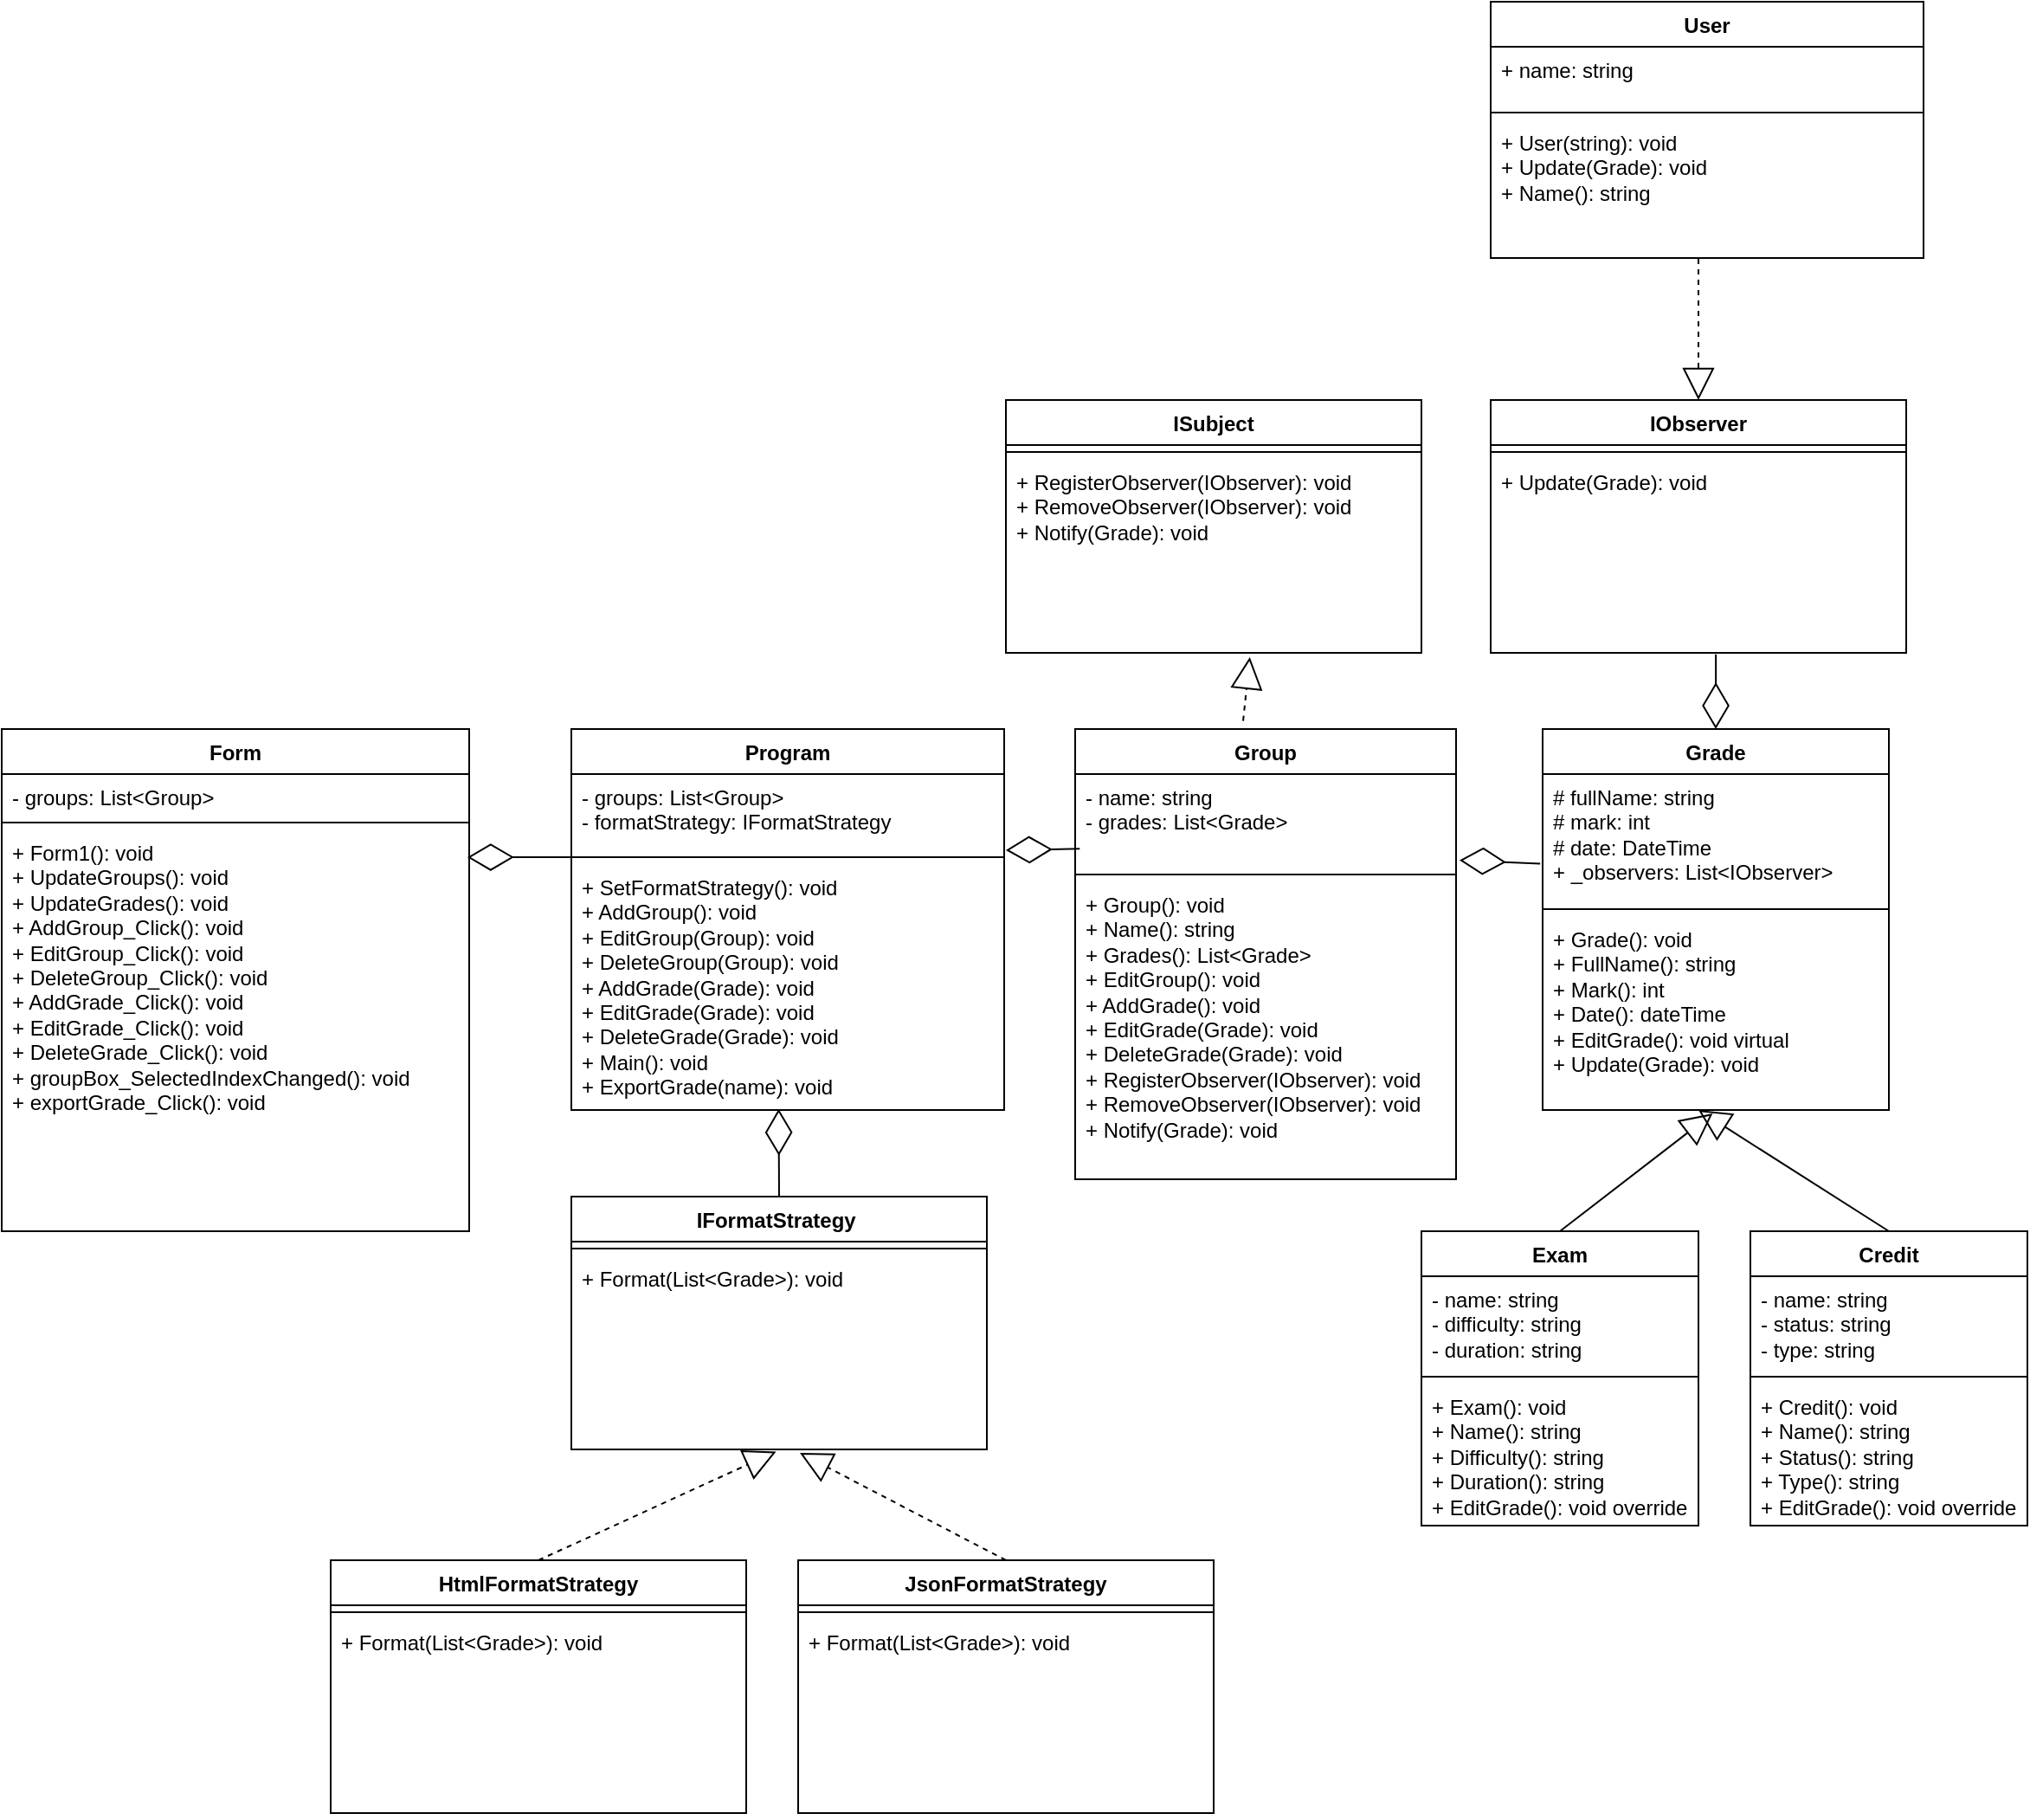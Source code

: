 <mxfile version="22.1.11" type="device">
  <diagram name="Страница — 1" id="GFOTFLtzgPRpSzbjr2tq">
    <mxGraphModel dx="703" dy="1800" grid="1" gridSize="10" guides="1" tooltips="1" connect="1" arrows="1" fold="1" page="0" pageScale="1" pageWidth="827" pageHeight="1169" math="0" shadow="0">
      <root>
        <mxCell id="0" />
        <mxCell id="1" parent="0" />
        <mxCell id="8iNLDXX8ebmuw0ggj1p6-49" value="Group" style="swimlane;fontStyle=1;align=center;verticalAlign=top;childLayout=stackLayout;horizontal=1;startSize=26;horizontalStack=0;resizeParent=1;resizeParentMax=0;resizeLast=0;collapsible=1;marginBottom=0;whiteSpace=wrap;html=1;" parent="1" vertex="1">
          <mxGeometry x="1360" y="-590" width="220" height="260" as="geometry" />
        </mxCell>
        <mxCell id="8iNLDXX8ebmuw0ggj1p6-50" value="- name: string&lt;br&gt;- grades:&amp;nbsp;List&amp;lt;Grade&amp;gt;" style="text;strokeColor=none;fillColor=none;align=left;verticalAlign=top;spacingLeft=4;spacingRight=4;overflow=hidden;rotatable=0;points=[[0,0.5],[1,0.5]];portConstraint=eastwest;whiteSpace=wrap;html=1;" parent="8iNLDXX8ebmuw0ggj1p6-49" vertex="1">
          <mxGeometry y="26" width="220" height="54" as="geometry" />
        </mxCell>
        <mxCell id="8iNLDXX8ebmuw0ggj1p6-51" value="" style="line;strokeWidth=1;fillColor=none;align=left;verticalAlign=middle;spacingTop=-1;spacingLeft=3;spacingRight=3;rotatable=0;labelPosition=right;points=[];portConstraint=eastwest;strokeColor=inherit;" parent="8iNLDXX8ebmuw0ggj1p6-49" vertex="1">
          <mxGeometry y="80" width="220" height="8" as="geometry" />
        </mxCell>
        <mxCell id="8iNLDXX8ebmuw0ggj1p6-52" value="+ Group(): void&lt;br&gt;+ Name(): string&lt;br&gt;+ Grades(): List&amp;lt;Grade&amp;gt;&lt;br&gt;+ EditGroup(): void&lt;br&gt;+ AddGrade(): void&lt;br&gt;+ EditGrade(Grade): void&lt;br&gt;+ DeleteGrade(Grade): void&lt;br&gt;+ RegisterObserver(IObserver): void&lt;br style=&quot;border-color: var(--border-color);&quot;&gt;+ RemoveObserver(IObserver): void&lt;br style=&quot;border-color: var(--border-color);&quot;&gt;+ Notify(Grade): void" style="text;strokeColor=none;fillColor=none;align=left;verticalAlign=top;spacingLeft=4;spacingRight=4;overflow=hidden;rotatable=0;points=[[0,0.5],[1,0.5]];portConstraint=eastwest;whiteSpace=wrap;html=1;" parent="8iNLDXX8ebmuw0ggj1p6-49" vertex="1">
          <mxGeometry y="88" width="220" height="172" as="geometry" />
        </mxCell>
        <mxCell id="8iNLDXX8ebmuw0ggj1p6-53" value="Grade" style="swimlane;fontStyle=1;align=center;verticalAlign=top;childLayout=stackLayout;horizontal=1;startSize=26;horizontalStack=0;resizeParent=1;resizeParentMax=0;resizeLast=0;collapsible=1;marginBottom=0;whiteSpace=wrap;html=1;" parent="1" vertex="1">
          <mxGeometry x="1630" y="-590" width="200" height="220" as="geometry" />
        </mxCell>
        <mxCell id="8iNLDXX8ebmuw0ggj1p6-54" value="# fullName: string&lt;br&gt;# mark: int&lt;br&gt;# date: DateTime&lt;br&gt;+ _observers: List&amp;lt;IObserver&amp;gt;" style="text;strokeColor=none;fillColor=none;align=left;verticalAlign=top;spacingLeft=4;spacingRight=4;overflow=hidden;rotatable=0;points=[[0,0.5],[1,0.5]];portConstraint=eastwest;whiteSpace=wrap;html=1;" parent="8iNLDXX8ebmuw0ggj1p6-53" vertex="1">
          <mxGeometry y="26" width="200" height="74" as="geometry" />
        </mxCell>
        <mxCell id="8iNLDXX8ebmuw0ggj1p6-55" value="" style="line;strokeWidth=1;fillColor=none;align=left;verticalAlign=middle;spacingTop=-1;spacingLeft=3;spacingRight=3;rotatable=0;labelPosition=right;points=[];portConstraint=eastwest;strokeColor=inherit;" parent="8iNLDXX8ebmuw0ggj1p6-53" vertex="1">
          <mxGeometry y="100" width="200" height="8" as="geometry" />
        </mxCell>
        <mxCell id="8iNLDXX8ebmuw0ggj1p6-56" value="+ Grade(): void&lt;br&gt;+ FullName(): string&lt;br&gt;+ Mark(): int&lt;br&gt;+ Date(): dateTime&lt;br&gt;+ EditGrade(): void virtual&lt;br&gt;+ Update(Grade): void" style="text;strokeColor=none;fillColor=none;align=left;verticalAlign=top;spacingLeft=4;spacingRight=4;overflow=hidden;rotatable=0;points=[[0,0.5],[1,0.5]];portConstraint=eastwest;whiteSpace=wrap;html=1;" parent="8iNLDXX8ebmuw0ggj1p6-53" vertex="1">
          <mxGeometry y="108" width="200" height="112" as="geometry" />
        </mxCell>
        <mxCell id="8iNLDXX8ebmuw0ggj1p6-57" value="Exam" style="swimlane;fontStyle=1;align=center;verticalAlign=top;childLayout=stackLayout;horizontal=1;startSize=26;horizontalStack=0;resizeParent=1;resizeParentMax=0;resizeLast=0;collapsible=1;marginBottom=0;whiteSpace=wrap;html=1;" parent="1" vertex="1">
          <mxGeometry x="1560" y="-300" width="160" height="170" as="geometry" />
        </mxCell>
        <mxCell id="8iNLDXX8ebmuw0ggj1p6-58" value="- name: string&lt;br&gt;- difficulty: string&lt;br&gt;- duration: string" style="text;strokeColor=none;fillColor=none;align=left;verticalAlign=top;spacingLeft=4;spacingRight=4;overflow=hidden;rotatable=0;points=[[0,0.5],[1,0.5]];portConstraint=eastwest;whiteSpace=wrap;html=1;" parent="8iNLDXX8ebmuw0ggj1p6-57" vertex="1">
          <mxGeometry y="26" width="160" height="54" as="geometry" />
        </mxCell>
        <mxCell id="8iNLDXX8ebmuw0ggj1p6-59" value="" style="line;strokeWidth=1;fillColor=none;align=left;verticalAlign=middle;spacingTop=-1;spacingLeft=3;spacingRight=3;rotatable=0;labelPosition=right;points=[];portConstraint=eastwest;strokeColor=inherit;" parent="8iNLDXX8ebmuw0ggj1p6-57" vertex="1">
          <mxGeometry y="80" width="160" height="8" as="geometry" />
        </mxCell>
        <mxCell id="8iNLDXX8ebmuw0ggj1p6-60" value="+ Exam(): void&lt;br&gt;+ Name(): string&lt;br&gt;+ Difficulty(): string&lt;br&gt;+ Duration(): string&lt;br&gt;+ EditGrade(): void override" style="text;strokeColor=none;fillColor=none;align=left;verticalAlign=top;spacingLeft=4;spacingRight=4;overflow=hidden;rotatable=0;points=[[0,0.5],[1,0.5]];portConstraint=eastwest;whiteSpace=wrap;html=1;" parent="8iNLDXX8ebmuw0ggj1p6-57" vertex="1">
          <mxGeometry y="88" width="160" height="82" as="geometry" />
        </mxCell>
        <mxCell id="8iNLDXX8ebmuw0ggj1p6-61" value="Credit" style="swimlane;fontStyle=1;align=center;verticalAlign=top;childLayout=stackLayout;horizontal=1;startSize=26;horizontalStack=0;resizeParent=1;resizeParentMax=0;resizeLast=0;collapsible=1;marginBottom=0;whiteSpace=wrap;html=1;" parent="1" vertex="1">
          <mxGeometry x="1750" y="-300" width="160" height="170" as="geometry" />
        </mxCell>
        <mxCell id="8iNLDXX8ebmuw0ggj1p6-62" value="- name: string&lt;br&gt;- status: string&lt;br&gt;- type: string" style="text;strokeColor=none;fillColor=none;align=left;verticalAlign=top;spacingLeft=4;spacingRight=4;overflow=hidden;rotatable=0;points=[[0,0.5],[1,0.5]];portConstraint=eastwest;whiteSpace=wrap;html=1;" parent="8iNLDXX8ebmuw0ggj1p6-61" vertex="1">
          <mxGeometry y="26" width="160" height="54" as="geometry" />
        </mxCell>
        <mxCell id="8iNLDXX8ebmuw0ggj1p6-63" value="" style="line;strokeWidth=1;fillColor=none;align=left;verticalAlign=middle;spacingTop=-1;spacingLeft=3;spacingRight=3;rotatable=0;labelPosition=right;points=[];portConstraint=eastwest;strokeColor=inherit;" parent="8iNLDXX8ebmuw0ggj1p6-61" vertex="1">
          <mxGeometry y="80" width="160" height="8" as="geometry" />
        </mxCell>
        <mxCell id="8iNLDXX8ebmuw0ggj1p6-64" value="+ Credit(): void&lt;br&gt;+ Name(): string&lt;br style=&quot;border-color: var(--border-color);&quot;&gt;+ Status(): string&lt;br style=&quot;border-color: var(--border-color);&quot;&gt;+ Type(): string&lt;br&gt;+ EditGrade(): void&amp;nbsp;override" style="text;strokeColor=none;fillColor=none;align=left;verticalAlign=top;spacingLeft=4;spacingRight=4;overflow=hidden;rotatable=0;points=[[0,0.5],[1,0.5]];portConstraint=eastwest;whiteSpace=wrap;html=1;" parent="8iNLDXX8ebmuw0ggj1p6-61" vertex="1">
          <mxGeometry y="88" width="160" height="82" as="geometry" />
        </mxCell>
        <mxCell id="8iNLDXX8ebmuw0ggj1p6-65" value="Program" style="swimlane;fontStyle=1;align=center;verticalAlign=top;childLayout=stackLayout;horizontal=1;startSize=26;horizontalStack=0;resizeParent=1;resizeParentMax=0;resizeLast=0;collapsible=1;marginBottom=0;whiteSpace=wrap;html=1;" parent="1" vertex="1">
          <mxGeometry x="1069" y="-590" width="250" height="220" as="geometry" />
        </mxCell>
        <mxCell id="8iNLDXX8ebmuw0ggj1p6-66" value="- groups: List&amp;lt;Group&amp;gt;&lt;br&gt;- formatStrategy:&amp;nbsp;IFormatStrategy" style="text;strokeColor=none;fillColor=none;align=left;verticalAlign=top;spacingLeft=4;spacingRight=4;overflow=hidden;rotatable=0;points=[[0,0.5],[1,0.5]];portConstraint=eastwest;whiteSpace=wrap;html=1;" parent="8iNLDXX8ebmuw0ggj1p6-65" vertex="1">
          <mxGeometry y="26" width="250" height="44" as="geometry" />
        </mxCell>
        <mxCell id="8iNLDXX8ebmuw0ggj1p6-67" value="" style="line;strokeWidth=1;fillColor=none;align=left;verticalAlign=middle;spacingTop=-1;spacingLeft=3;spacingRight=3;rotatable=0;labelPosition=right;points=[];portConstraint=eastwest;strokeColor=inherit;" parent="8iNLDXX8ebmuw0ggj1p6-65" vertex="1">
          <mxGeometry y="70" width="250" height="8" as="geometry" />
        </mxCell>
        <mxCell id="8iNLDXX8ebmuw0ggj1p6-68" value="+ SetFormatStrategy(): void&lt;br&gt;+ AddGroup(): void&lt;br&gt;+ EditGroup(Group): void&lt;br&gt;+ DeleteGroup(Group): void&lt;br&gt;+ AddGrade(Grade): void&lt;br&gt;&lt;div&gt;+ EditGrade(Grade): void&lt;br style=&quot;border-color: var(--border-color);&quot;&gt;&lt;div style=&quot;border-color: var(--border-color);&quot;&gt;+ DeleteGrade(Grade): void&lt;/div&gt;&lt;div style=&quot;border-color: var(--border-color);&quot;&gt;&lt;span style=&quot;background-color: initial;&quot;&gt;+ Main(): void&lt;/span&gt;&lt;/div&gt;&lt;/div&gt;&lt;div&gt;&lt;div style=&quot;border-color: var(--border-color);&quot;&gt;&lt;div style=&quot;border-color: var(--border-color);&quot;&gt;&lt;div style=&quot;border-color: var(--border-color);&quot;&gt;+ ExportGrade(name): void&lt;/div&gt;&lt;/div&gt;&lt;/div&gt;&lt;/div&gt;" style="text;strokeColor=none;fillColor=none;align=left;verticalAlign=top;spacingLeft=4;spacingRight=4;overflow=hidden;rotatable=0;points=[[0,0.5],[1,0.5]];portConstraint=eastwest;whiteSpace=wrap;html=1;" parent="8iNLDXX8ebmuw0ggj1p6-65" vertex="1">
          <mxGeometry y="78" width="250" height="142" as="geometry" />
        </mxCell>
        <mxCell id="8iNLDXX8ebmuw0ggj1p6-140" value="" style="endArrow=block;endSize=16;endFill=0;html=1;rounded=0;exitX=0.5;exitY=0;exitDx=0;exitDy=0;entryX=0.491;entryY=1.018;entryDx=0;entryDy=0;entryPerimeter=0;" parent="1" source="8iNLDXX8ebmuw0ggj1p6-57" target="8iNLDXX8ebmuw0ggj1p6-56" edge="1">
          <mxGeometry width="160" relative="1" as="geometry">
            <mxPoint x="1620" y="-330" as="sourcePoint" />
            <mxPoint x="1780" y="-330" as="targetPoint" />
          </mxGeometry>
        </mxCell>
        <mxCell id="8iNLDXX8ebmuw0ggj1p6-141" value="" style="endArrow=block;endSize=16;endFill=0;html=1;rounded=0;exitX=0.5;exitY=0;exitDx=0;exitDy=0;" parent="1" source="8iNLDXX8ebmuw0ggj1p6-61" edge="1">
          <mxGeometry width="160" relative="1" as="geometry">
            <mxPoint x="1600" y="-290" as="sourcePoint" />
            <mxPoint x="1720" y="-370" as="targetPoint" />
          </mxGeometry>
        </mxCell>
        <mxCell id="6GRpc2VGxA_-rPjEqwCp-7" value="" style="endArrow=diamondThin;endFill=0;endSize=24;html=1;rounded=0;exitX=0.012;exitY=0.799;exitDx=0;exitDy=0;exitPerimeter=0;" parent="1" source="8iNLDXX8ebmuw0ggj1p6-50" edge="1">
          <mxGeometry width="160" relative="1" as="geometry">
            <mxPoint x="1290" y="-410" as="sourcePoint" />
            <mxPoint x="1320" y="-520" as="targetPoint" />
          </mxGeometry>
        </mxCell>
        <mxCell id="6GRpc2VGxA_-rPjEqwCp-8" value="" style="endArrow=diamondThin;endFill=0;endSize=24;html=1;rounded=0;exitX=-0.007;exitY=0.699;exitDx=0;exitDy=0;exitPerimeter=0;entryX=1.009;entryY=0.921;entryDx=0;entryDy=0;entryPerimeter=0;" parent="1" source="8iNLDXX8ebmuw0ggj1p6-54" target="8iNLDXX8ebmuw0ggj1p6-50" edge="1">
          <mxGeometry width="160" relative="1" as="geometry">
            <mxPoint x="1391" y="-507" as="sourcePoint" />
            <mxPoint x="1321" y="-508" as="targetPoint" />
          </mxGeometry>
        </mxCell>
        <mxCell id="9lnRajTz5Ouu1abNd_NG-1" value="Form" style="swimlane;fontStyle=1;align=center;verticalAlign=top;childLayout=stackLayout;horizontal=1;startSize=26;horizontalStack=0;resizeParent=1;resizeParentMax=0;resizeLast=0;collapsible=1;marginBottom=0;whiteSpace=wrap;html=1;" parent="1" vertex="1">
          <mxGeometry x="740" y="-590" width="270" height="290" as="geometry" />
        </mxCell>
        <mxCell id="9lnRajTz5Ouu1abNd_NG-2" value="- groups: List&amp;lt;Group&amp;gt;" style="text;strokeColor=none;fillColor=none;align=left;verticalAlign=top;spacingLeft=4;spacingRight=4;overflow=hidden;rotatable=0;points=[[0,0.5],[1,0.5]];portConstraint=eastwest;whiteSpace=wrap;html=1;" parent="9lnRajTz5Ouu1abNd_NG-1" vertex="1">
          <mxGeometry y="26" width="270" height="24" as="geometry" />
        </mxCell>
        <mxCell id="9lnRajTz5Ouu1abNd_NG-3" value="" style="line;strokeWidth=1;fillColor=none;align=left;verticalAlign=middle;spacingTop=-1;spacingLeft=3;spacingRight=3;rotatable=0;labelPosition=right;points=[];portConstraint=eastwest;strokeColor=inherit;" parent="9lnRajTz5Ouu1abNd_NG-1" vertex="1">
          <mxGeometry y="50" width="270" height="8" as="geometry" />
        </mxCell>
        <mxCell id="9lnRajTz5Ouu1abNd_NG-4" value="+ Form1(): void&lt;br&gt;+ UpdateGroups(): void&lt;br&gt;+ UpdateGrades(): void&lt;br&gt;+ AddGroup_Click(): void&lt;br&gt;+ EditGroup_Click(): void&lt;br&gt;+ DeleteGroup_Click(): void&lt;br&gt;+ AddGrade_Click(): void&lt;br style=&quot;border-color: var(--border-color);&quot;&gt;+ EditGrade_Click(): void&lt;br style=&quot;border-color: var(--border-color);&quot;&gt;+ DeleteGrade_Click(): void&lt;br&gt;+ groupBox_SelectedIndexChanged(): void&lt;br&gt;+&amp;nbsp;exportGrade_Click(): void" style="text;strokeColor=none;fillColor=none;align=left;verticalAlign=top;spacingLeft=4;spacingRight=4;overflow=hidden;rotatable=0;points=[[0,0.5],[1,0.5]];portConstraint=eastwest;whiteSpace=wrap;html=1;" parent="9lnRajTz5Ouu1abNd_NG-1" vertex="1">
          <mxGeometry y="58" width="270" height="232" as="geometry" />
        </mxCell>
        <mxCell id="9lnRajTz5Ouu1abNd_NG-5" value="" style="endArrow=diamondThin;endFill=0;endSize=24;html=1;rounded=0;entryX=0.996;entryY=0.069;entryDx=0;entryDy=0;entryPerimeter=0;" parent="1" target="9lnRajTz5Ouu1abNd_NG-4" edge="1">
          <mxGeometry width="160" relative="1" as="geometry">
            <mxPoint x="1070" y="-516" as="sourcePoint" />
            <mxPoint x="1323" y="-510" as="targetPoint" />
          </mxGeometry>
        </mxCell>
        <mxCell id="9RWYsIE_WzVnMkwFAWG--5" value="IFormatStrategy&amp;nbsp;" style="swimlane;fontStyle=1;align=center;verticalAlign=top;childLayout=stackLayout;horizontal=1;startSize=26;horizontalStack=0;resizeParent=1;resizeParentMax=0;resizeLast=0;collapsible=1;marginBottom=0;whiteSpace=wrap;html=1;" parent="1" vertex="1">
          <mxGeometry x="1069" y="-320" width="240" height="146" as="geometry" />
        </mxCell>
        <mxCell id="9RWYsIE_WzVnMkwFAWG--7" value="" style="line;strokeWidth=1;fillColor=none;align=left;verticalAlign=middle;spacingTop=-1;spacingLeft=3;spacingRight=3;rotatable=0;labelPosition=right;points=[];portConstraint=eastwest;strokeColor=inherit;" parent="9RWYsIE_WzVnMkwFAWG--5" vertex="1">
          <mxGeometry y="26" width="240" height="8" as="geometry" />
        </mxCell>
        <mxCell id="9RWYsIE_WzVnMkwFAWG--8" value="+ Format(List&amp;lt;Grade&amp;gt;): void" style="text;strokeColor=none;fillColor=none;align=left;verticalAlign=top;spacingLeft=4;spacingRight=4;overflow=hidden;rotatable=0;points=[[0,0.5],[1,0.5]];portConstraint=eastwest;whiteSpace=wrap;html=1;" parent="9RWYsIE_WzVnMkwFAWG--5" vertex="1">
          <mxGeometry y="34" width="240" height="112" as="geometry" />
        </mxCell>
        <mxCell id="9RWYsIE_WzVnMkwFAWG--9" value="HtmlFormatStrategy" style="swimlane;fontStyle=1;align=center;verticalAlign=top;childLayout=stackLayout;horizontal=1;startSize=26;horizontalStack=0;resizeParent=1;resizeParentMax=0;resizeLast=0;collapsible=1;marginBottom=0;whiteSpace=wrap;html=1;" parent="1" vertex="1">
          <mxGeometry x="930" y="-110" width="240" height="146" as="geometry" />
        </mxCell>
        <mxCell id="9RWYsIE_WzVnMkwFAWG--11" value="" style="line;strokeWidth=1;fillColor=none;align=left;verticalAlign=middle;spacingTop=-1;spacingLeft=3;spacingRight=3;rotatable=0;labelPosition=right;points=[];portConstraint=eastwest;strokeColor=inherit;" parent="9RWYsIE_WzVnMkwFAWG--9" vertex="1">
          <mxGeometry y="26" width="240" height="8" as="geometry" />
        </mxCell>
        <mxCell id="9RWYsIE_WzVnMkwFAWG--12" value="+ Format(List&amp;lt;Grade&amp;gt;): void" style="text;strokeColor=none;fillColor=none;align=left;verticalAlign=top;spacingLeft=4;spacingRight=4;overflow=hidden;rotatable=0;points=[[0,0.5],[1,0.5]];portConstraint=eastwest;whiteSpace=wrap;html=1;" parent="9RWYsIE_WzVnMkwFAWG--9" vertex="1">
          <mxGeometry y="34" width="240" height="112" as="geometry" />
        </mxCell>
        <mxCell id="9RWYsIE_WzVnMkwFAWG--13" value="JsonFormatStrategy" style="swimlane;fontStyle=1;align=center;verticalAlign=top;childLayout=stackLayout;horizontal=1;startSize=26;horizontalStack=0;resizeParent=1;resizeParentMax=0;resizeLast=0;collapsible=1;marginBottom=0;whiteSpace=wrap;html=1;" parent="1" vertex="1">
          <mxGeometry x="1200" y="-110" width="240" height="146" as="geometry" />
        </mxCell>
        <mxCell id="9RWYsIE_WzVnMkwFAWG--15" value="" style="line;strokeWidth=1;fillColor=none;align=left;verticalAlign=middle;spacingTop=-1;spacingLeft=3;spacingRight=3;rotatable=0;labelPosition=right;points=[];portConstraint=eastwest;strokeColor=inherit;" parent="9RWYsIE_WzVnMkwFAWG--13" vertex="1">
          <mxGeometry y="26" width="240" height="8" as="geometry" />
        </mxCell>
        <mxCell id="9RWYsIE_WzVnMkwFAWG--16" value="+ Format(List&amp;lt;Grade&amp;gt;): void" style="text;strokeColor=none;fillColor=none;align=left;verticalAlign=top;spacingLeft=4;spacingRight=4;overflow=hidden;rotatable=0;points=[[0,0.5],[1,0.5]];portConstraint=eastwest;whiteSpace=wrap;html=1;" parent="9RWYsIE_WzVnMkwFAWG--13" vertex="1">
          <mxGeometry y="34" width="240" height="112" as="geometry" />
        </mxCell>
        <mxCell id="9RWYsIE_WzVnMkwFAWG--17" value="" style="endArrow=diamondThin;endFill=0;endSize=24;html=1;rounded=0;entryX=0.479;entryY=0.996;entryDx=0;entryDy=0;entryPerimeter=0;exitX=0.5;exitY=0;exitDx=0;exitDy=0;" parent="1" source="9RWYsIE_WzVnMkwFAWG--5" target="8iNLDXX8ebmuw0ggj1p6-68" edge="1">
          <mxGeometry width="160" relative="1" as="geometry">
            <mxPoint x="1080" y="-506" as="sourcePoint" />
            <mxPoint x="1019" y="-506" as="targetPoint" />
          </mxGeometry>
        </mxCell>
        <mxCell id="9RWYsIE_WzVnMkwFAWG--18" value="" style="endArrow=block;endSize=16;endFill=0;html=1;rounded=0;exitX=0.5;exitY=0;exitDx=0;exitDy=0;entryX=0.493;entryY=1.011;entryDx=0;entryDy=0;entryPerimeter=0;dashed=1;" parent="1" source="9RWYsIE_WzVnMkwFAWG--9" target="9RWYsIE_WzVnMkwFAWG--8" edge="1">
          <mxGeometry width="160" relative="1" as="geometry">
            <mxPoint x="1309" y="-162" as="sourcePoint" />
            <mxPoint x="1412" y="-250" as="targetPoint" />
          </mxGeometry>
        </mxCell>
        <mxCell id="9RWYsIE_WzVnMkwFAWG--19" value="" style="endArrow=block;endSize=16;endFill=0;html=1;rounded=0;exitX=0.5;exitY=0;exitDx=0;exitDy=0;entryX=0.55;entryY=1.018;entryDx=0;entryDy=0;entryPerimeter=0;dashed=1;" parent="1" source="9RWYsIE_WzVnMkwFAWG--13" target="9RWYsIE_WzVnMkwFAWG--8" edge="1">
          <mxGeometry width="160" relative="1" as="geometry">
            <mxPoint x="1060" y="-100" as="sourcePoint" />
            <mxPoint x="1197" y="-163" as="targetPoint" />
          </mxGeometry>
        </mxCell>
        <mxCell id="vVy9DuN9LTIe5OOqnooR-1" value="IObserver" style="swimlane;fontStyle=1;align=center;verticalAlign=top;childLayout=stackLayout;horizontal=1;startSize=26;horizontalStack=0;resizeParent=1;resizeParentMax=0;resizeLast=0;collapsible=1;marginBottom=0;whiteSpace=wrap;html=1;" vertex="1" parent="1">
          <mxGeometry x="1600" y="-780" width="240" height="146" as="geometry" />
        </mxCell>
        <mxCell id="vVy9DuN9LTIe5OOqnooR-2" value="" style="line;strokeWidth=1;fillColor=none;align=left;verticalAlign=middle;spacingTop=-1;spacingLeft=3;spacingRight=3;rotatable=0;labelPosition=right;points=[];portConstraint=eastwest;strokeColor=inherit;" vertex="1" parent="vVy9DuN9LTIe5OOqnooR-1">
          <mxGeometry y="26" width="240" height="8" as="geometry" />
        </mxCell>
        <mxCell id="vVy9DuN9LTIe5OOqnooR-3" value="+ Update(Grade): void" style="text;strokeColor=none;fillColor=none;align=left;verticalAlign=top;spacingLeft=4;spacingRight=4;overflow=hidden;rotatable=0;points=[[0,0.5],[1,0.5]];portConstraint=eastwest;whiteSpace=wrap;html=1;" vertex="1" parent="vVy9DuN9LTIe5OOqnooR-1">
          <mxGeometry y="34" width="240" height="112" as="geometry" />
        </mxCell>
        <mxCell id="vVy9DuN9LTIe5OOqnooR-7" value="User" style="swimlane;fontStyle=1;align=center;verticalAlign=top;childLayout=stackLayout;horizontal=1;startSize=26;horizontalStack=0;resizeParent=1;resizeParentMax=0;resizeLast=0;collapsible=1;marginBottom=0;whiteSpace=wrap;html=1;" vertex="1" parent="1">
          <mxGeometry x="1600" y="-1010" width="250" height="148" as="geometry" />
        </mxCell>
        <mxCell id="vVy9DuN9LTIe5OOqnooR-8" value="+ name: string" style="text;strokeColor=none;fillColor=none;align=left;verticalAlign=top;spacingLeft=4;spacingRight=4;overflow=hidden;rotatable=0;points=[[0,0.5],[1,0.5]];portConstraint=eastwest;whiteSpace=wrap;html=1;" vertex="1" parent="vVy9DuN9LTIe5OOqnooR-7">
          <mxGeometry y="26" width="250" height="34" as="geometry" />
        </mxCell>
        <mxCell id="vVy9DuN9LTIe5OOqnooR-9" value="" style="line;strokeWidth=1;fillColor=none;align=left;verticalAlign=middle;spacingTop=-1;spacingLeft=3;spacingRight=3;rotatable=0;labelPosition=right;points=[];portConstraint=eastwest;strokeColor=inherit;" vertex="1" parent="vVy9DuN9LTIe5OOqnooR-7">
          <mxGeometry y="60" width="250" height="8" as="geometry" />
        </mxCell>
        <mxCell id="vVy9DuN9LTIe5OOqnooR-10" value="+ User(string): void&lt;br style=&quot;border-color: var(--border-color);&quot;&gt;+ Update(Grade): void&lt;br style=&quot;border-color: var(--border-color);&quot;&gt;+ Name(): string" style="text;strokeColor=none;fillColor=none;align=left;verticalAlign=top;spacingLeft=4;spacingRight=4;overflow=hidden;rotatable=0;points=[[0,0.5],[1,0.5]];portConstraint=eastwest;whiteSpace=wrap;html=1;" vertex="1" parent="vVy9DuN9LTIe5OOqnooR-7">
          <mxGeometry y="68" width="250" height="80" as="geometry" />
        </mxCell>
        <mxCell id="vVy9DuN9LTIe5OOqnooR-13" value="" style="endArrow=block;endSize=16;endFill=0;html=1;rounded=0;exitX=0.48;exitY=1.006;exitDx=0;exitDy=0;entryX=0.5;entryY=0;entryDx=0;entryDy=0;dashed=1;exitPerimeter=0;" edge="1" parent="1" source="vVy9DuN9LTIe5OOqnooR-10" target="vVy9DuN9LTIe5OOqnooR-1">
          <mxGeometry width="160" relative="1" as="geometry">
            <mxPoint x="1599" y="-634" as="sourcePoint" />
            <mxPoint x="1480" y="-696" as="targetPoint" />
          </mxGeometry>
        </mxCell>
        <mxCell id="vVy9DuN9LTIe5OOqnooR-14" value="" style="endArrow=diamondThin;endFill=0;endSize=24;html=1;rounded=0;exitX=0.542;exitY=1.008;exitDx=0;exitDy=0;exitPerimeter=0;entryX=0.5;entryY=0;entryDx=0;entryDy=0;" edge="1" parent="1" source="vVy9DuN9LTIe5OOqnooR-3" target="8iNLDXX8ebmuw0ggj1p6-53">
          <mxGeometry width="160" relative="1" as="geometry">
            <mxPoint x="1621" y="-504" as="sourcePoint" />
            <mxPoint x="1551" y="-504" as="targetPoint" />
          </mxGeometry>
        </mxCell>
        <mxCell id="vVy9DuN9LTIe5OOqnooR-15" value="ISubject" style="swimlane;fontStyle=1;align=center;verticalAlign=top;childLayout=stackLayout;horizontal=1;startSize=26;horizontalStack=0;resizeParent=1;resizeParentMax=0;resizeLast=0;collapsible=1;marginBottom=0;whiteSpace=wrap;html=1;" vertex="1" parent="1">
          <mxGeometry x="1320" y="-780" width="240" height="146" as="geometry" />
        </mxCell>
        <mxCell id="vVy9DuN9LTIe5OOqnooR-16" value="" style="line;strokeWidth=1;fillColor=none;align=left;verticalAlign=middle;spacingTop=-1;spacingLeft=3;spacingRight=3;rotatable=0;labelPosition=right;points=[];portConstraint=eastwest;strokeColor=inherit;" vertex="1" parent="vVy9DuN9LTIe5OOqnooR-15">
          <mxGeometry y="26" width="240" height="8" as="geometry" />
        </mxCell>
        <mxCell id="vVy9DuN9LTIe5OOqnooR-17" value="+ RegisterObserver(IObserver): void&lt;br&gt;+ RemoveObserver(IObserver): void&lt;br&gt;+ Notify(Grade): void" style="text;strokeColor=none;fillColor=none;align=left;verticalAlign=top;spacingLeft=4;spacingRight=4;overflow=hidden;rotatable=0;points=[[0,0.5],[1,0.5]];portConstraint=eastwest;whiteSpace=wrap;html=1;" vertex="1" parent="vVy9DuN9LTIe5OOqnooR-15">
          <mxGeometry y="34" width="240" height="112" as="geometry" />
        </mxCell>
        <mxCell id="vVy9DuN9LTIe5OOqnooR-19" value="" style="endArrow=block;endSize=16;endFill=0;html=1;rounded=0;entryX=0.587;entryY=1.022;entryDx=0;entryDy=0;dashed=1;entryPerimeter=0;exitX=0.441;exitY=-0.018;exitDx=0;exitDy=0;exitPerimeter=0;" edge="1" parent="1" source="8iNLDXX8ebmuw0ggj1p6-49" target="vVy9DuN9LTIe5OOqnooR-17">
          <mxGeometry width="160" relative="1" as="geometry">
            <mxPoint x="1430" y="-610" as="sourcePoint" />
            <mxPoint x="1730" y="-770" as="targetPoint" />
          </mxGeometry>
        </mxCell>
      </root>
    </mxGraphModel>
  </diagram>
</mxfile>
